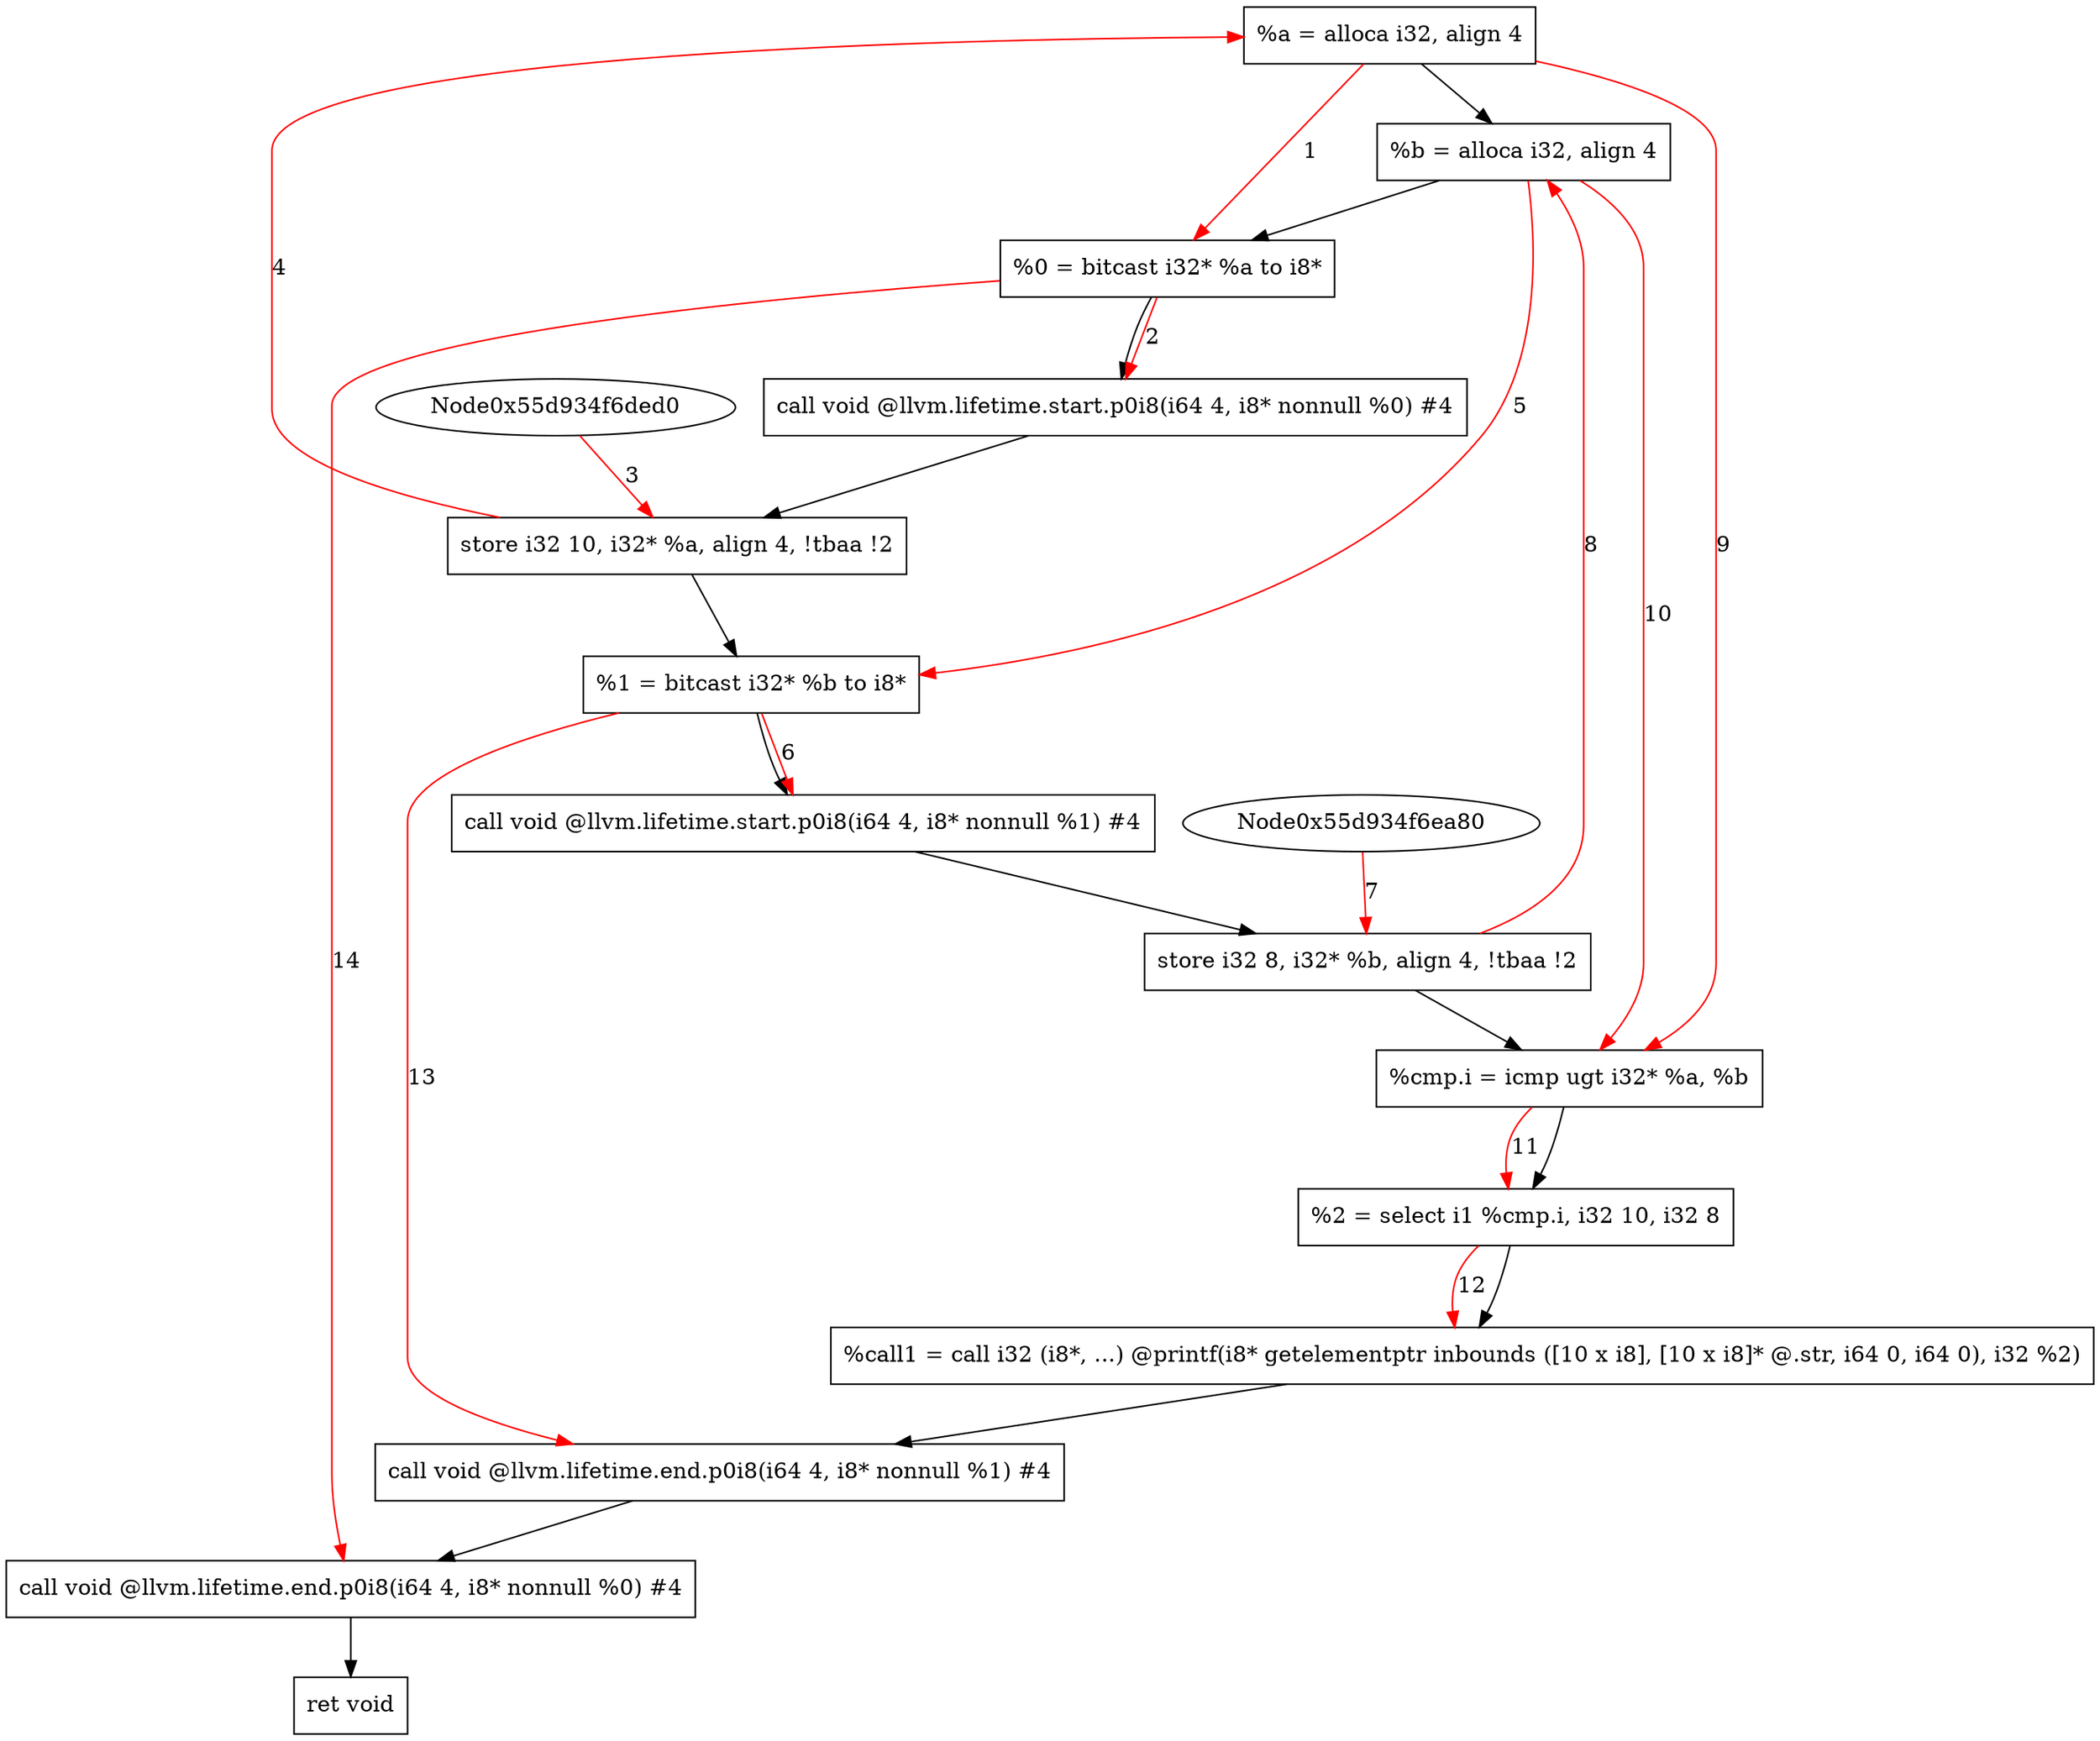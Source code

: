 digraph "CDFG for'main' function" {
	Node0x55d934f6d728[shape=record, label="  %a = alloca i32, align 4"]
	Node0x55d934f6dde8[shape=record, label="  %b = alloca i32, align 4"]
	Node0x55d934f6de68[shape=record, label="  %0 = bitcast i32* %a to i8*"]
	Node0x55d934f6e2c8[shape=record, label="  call void @llvm.lifetime.start.p0i8(i64 4, i8* nonnull %0) #4"]
	Node0x55d934f6e3c0[shape=record, label="  store i32 10, i32* %a, align 4, !tbaa !2"]
	Node0x55d934f6ea38[shape=record, label="  %1 = bitcast i32* %b to i8*"]
	Node0x55d934f6eb68[shape=record, label="  call void @llvm.lifetime.start.p0i8(i64 4, i8* nonnull %1) #4"]
	Node0x55d934f6ec40[shape=record, label="  store i32 8, i32* %b, align 4, !tbaa !2"]
	Node0x55d934f6ecc0[shape=record, label="  %cmp.i = icmp ugt i32* %a, %b"]
	Node0x55d934f02468[shape=record, label="  %2 = select i1 %cmp.i, i32 10, i32 8"]
	Node0x55d934f6f098[shape=record, label="  %call1 = call i32 (i8*, ...) @printf(i8* getelementptr inbounds ([10 x i8], [10 x i8]* @.str, i64 0, i64 0), i32 %2)"]
	Node0x55d934f6f368[shape=record, label="  call void @llvm.lifetime.end.p0i8(i64 4, i8* nonnull %1) #4"]
	Node0x55d934f6f4c8[shape=record, label="  call void @llvm.lifetime.end.p0i8(i64 4, i8* nonnull %0) #4"]
	Node0x55d934f6f570[shape=record, label="  ret void"]
	Node0x55d934f6d728 -> Node0x55d934f6dde8
	Node0x55d934f6dde8 -> Node0x55d934f6de68
	Node0x55d934f6de68 -> Node0x55d934f6e2c8
	Node0x55d934f6e2c8 -> Node0x55d934f6e3c0
	Node0x55d934f6e3c0 -> Node0x55d934f6ea38
	Node0x55d934f6ea38 -> Node0x55d934f6eb68
	Node0x55d934f6eb68 -> Node0x55d934f6ec40
	Node0x55d934f6ec40 -> Node0x55d934f6ecc0
	Node0x55d934f6ecc0 -> Node0x55d934f02468
	Node0x55d934f02468 -> Node0x55d934f6f098
	Node0x55d934f6f098 -> Node0x55d934f6f368
	Node0x55d934f6f368 -> Node0x55d934f6f4c8
	Node0x55d934f6f4c8 -> Node0x55d934f6f570
edge [color=red]
	Node0x55d934f6d728 -> Node0x55d934f6de68[label="1"]
	Node0x55d934f6de68 -> Node0x55d934f6e2c8[label="2"]
	Node0x55d934f6ded0 -> Node0x55d934f6e3c0[label="3"]
	Node0x55d934f6e3c0 -> Node0x55d934f6d728[label="4"]
	Node0x55d934f6dde8 -> Node0x55d934f6ea38[label="5"]
	Node0x55d934f6ea38 -> Node0x55d934f6eb68[label="6"]
	Node0x55d934f6ea80 -> Node0x55d934f6ec40[label="7"]
	Node0x55d934f6ec40 -> Node0x55d934f6dde8[label="8"]
	Node0x55d934f6d728 -> Node0x55d934f6ecc0[label="9"]
	Node0x55d934f6dde8 -> Node0x55d934f6ecc0[label="10"]
	Node0x55d934f6ecc0 -> Node0x55d934f02468[label="11"]
	Node0x55d934f02468 -> Node0x55d934f6f098[label="12"]
	Node0x55d934f6ea38 -> Node0x55d934f6f368[label="13"]
	Node0x55d934f6de68 -> Node0x55d934f6f4c8[label="14"]
}
